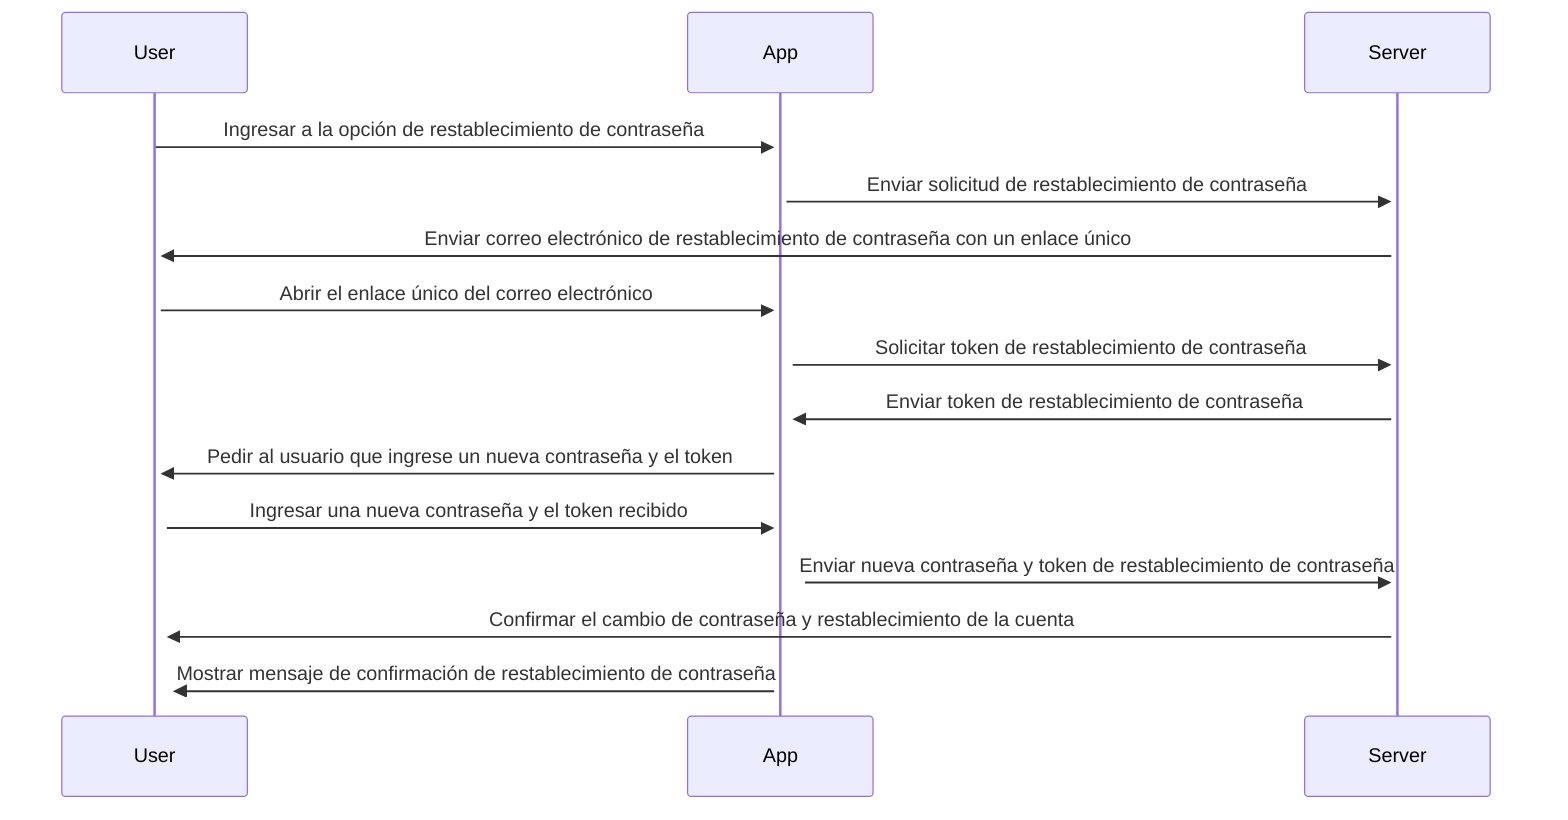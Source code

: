 sequenceDiagram
    participant User
    participant App
    participant Server
    User->>+App: Ingresar a la opción de restablecimiento de contraseña
    App->>+Server: Enviar solicitud de restablecimiento de contraseña
    Server->>+User: Enviar correo electrónico de restablecimiento de contraseña con un enlace único
    User->>+App: Abrir el enlace único del correo electrónico
    App->>+Server: Solicitar token de restablecimiento de contraseña
    Server->>+App: Enviar token de restablecimiento de contraseña
    App->>+User: Pedir al usuario que ingrese un nueva contraseña y el token
    User->>+App: Ingresar una nueva contraseña y el token recibido
    App->>+Server: Enviar nueva contraseña y token de restablecimiento de contraseña
    Server->>+User: Confirmar el cambio de contraseña y restablecimiento de la cuenta
    App->>+User: Mostrar mensaje de confirmación de restablecimiento de contraseña